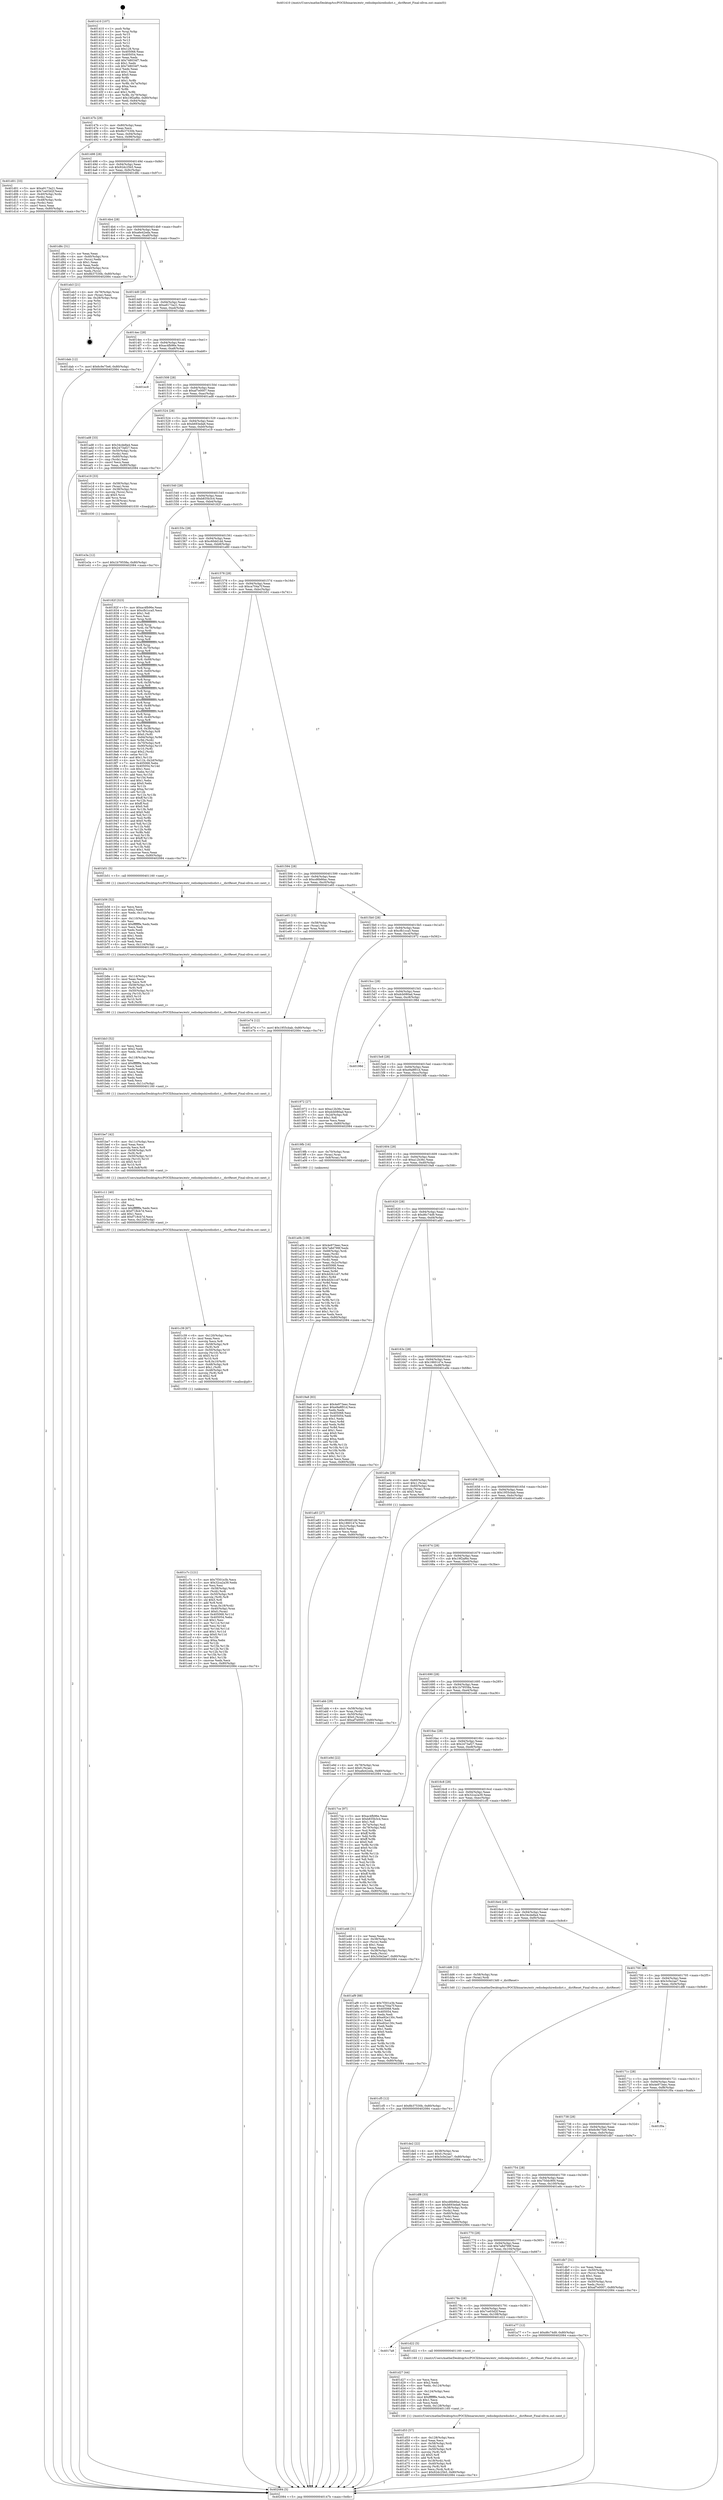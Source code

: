 digraph "0x401410" {
  label = "0x401410 (/mnt/c/Users/mathe/Desktop/tcc/POCII/binaries/extr_redisdepshiredisdict.c__dictReset_Final-ollvm.out::main(0))"
  labelloc = "t"
  node[shape=record]

  Entry [label="",width=0.3,height=0.3,shape=circle,fillcolor=black,style=filled]
  "0x40147b" [label="{
     0x40147b [29]\l
     | [instrs]\l
     &nbsp;&nbsp;0x40147b \<+3\>: mov -0x80(%rbp),%eax\l
     &nbsp;&nbsp;0x40147e \<+2\>: mov %eax,%ecx\l
     &nbsp;&nbsp;0x401480 \<+6\>: sub $0x8b37530b,%ecx\l
     &nbsp;&nbsp;0x401486 \<+6\>: mov %eax,-0x94(%rbp)\l
     &nbsp;&nbsp;0x40148c \<+6\>: mov %ecx,-0x98(%rbp)\l
     &nbsp;&nbsp;0x401492 \<+6\>: je 0000000000401d01 \<main+0x8f1\>\l
  }"]
  "0x401d01" [label="{
     0x401d01 [33]\l
     | [instrs]\l
     &nbsp;&nbsp;0x401d01 \<+5\>: mov $0xa9173a21,%eax\l
     &nbsp;&nbsp;0x401d06 \<+5\>: mov $0x7ce03d2f,%ecx\l
     &nbsp;&nbsp;0x401d0b \<+4\>: mov -0x40(%rbp),%rdx\l
     &nbsp;&nbsp;0x401d0f \<+2\>: mov (%rdx),%esi\l
     &nbsp;&nbsp;0x401d11 \<+4\>: mov -0x48(%rbp),%rdx\l
     &nbsp;&nbsp;0x401d15 \<+2\>: cmp (%rdx),%esi\l
     &nbsp;&nbsp;0x401d17 \<+3\>: cmovl %ecx,%eax\l
     &nbsp;&nbsp;0x401d1a \<+3\>: mov %eax,-0x80(%rbp)\l
     &nbsp;&nbsp;0x401d1d \<+5\>: jmp 0000000000402084 \<main+0xc74\>\l
  }"]
  "0x401498" [label="{
     0x401498 [28]\l
     | [instrs]\l
     &nbsp;&nbsp;0x401498 \<+5\>: jmp 000000000040149d \<main+0x8d\>\l
     &nbsp;&nbsp;0x40149d \<+6\>: mov -0x94(%rbp),%eax\l
     &nbsp;&nbsp;0x4014a3 \<+5\>: sub $0x92dc25b5,%eax\l
     &nbsp;&nbsp;0x4014a8 \<+6\>: mov %eax,-0x9c(%rbp)\l
     &nbsp;&nbsp;0x4014ae \<+6\>: je 0000000000401d8c \<main+0x97c\>\l
  }"]
  Exit [label="",width=0.3,height=0.3,shape=circle,fillcolor=black,style=filled,peripheries=2]
  "0x401d8c" [label="{
     0x401d8c [31]\l
     | [instrs]\l
     &nbsp;&nbsp;0x401d8c \<+2\>: xor %eax,%eax\l
     &nbsp;&nbsp;0x401d8e \<+4\>: mov -0x40(%rbp),%rcx\l
     &nbsp;&nbsp;0x401d92 \<+2\>: mov (%rcx),%edx\l
     &nbsp;&nbsp;0x401d94 \<+3\>: sub $0x1,%eax\l
     &nbsp;&nbsp;0x401d97 \<+2\>: sub %eax,%edx\l
     &nbsp;&nbsp;0x401d99 \<+4\>: mov -0x40(%rbp),%rcx\l
     &nbsp;&nbsp;0x401d9d \<+2\>: mov %edx,(%rcx)\l
     &nbsp;&nbsp;0x401d9f \<+7\>: movl $0x8b37530b,-0x80(%rbp)\l
     &nbsp;&nbsp;0x401da6 \<+5\>: jmp 0000000000402084 \<main+0xc74\>\l
  }"]
  "0x4014b4" [label="{
     0x4014b4 [28]\l
     | [instrs]\l
     &nbsp;&nbsp;0x4014b4 \<+5\>: jmp 00000000004014b9 \<main+0xa9\>\l
     &nbsp;&nbsp;0x4014b9 \<+6\>: mov -0x94(%rbp),%eax\l
     &nbsp;&nbsp;0x4014bf \<+5\>: sub $0xa6e42eda,%eax\l
     &nbsp;&nbsp;0x4014c4 \<+6\>: mov %eax,-0xa0(%rbp)\l
     &nbsp;&nbsp;0x4014ca \<+6\>: je 0000000000401eb3 \<main+0xaa3\>\l
  }"]
  "0x401e74" [label="{
     0x401e74 [12]\l
     | [instrs]\l
     &nbsp;&nbsp;0x401e74 \<+7\>: movl $0x1955cbab,-0x80(%rbp)\l
     &nbsp;&nbsp;0x401e7b \<+5\>: jmp 0000000000402084 \<main+0xc74\>\l
  }"]
  "0x401eb3" [label="{
     0x401eb3 [21]\l
     | [instrs]\l
     &nbsp;&nbsp;0x401eb3 \<+4\>: mov -0x78(%rbp),%rax\l
     &nbsp;&nbsp;0x401eb7 \<+2\>: mov (%rax),%eax\l
     &nbsp;&nbsp;0x401eb9 \<+4\>: lea -0x28(%rbp),%rsp\l
     &nbsp;&nbsp;0x401ebd \<+1\>: pop %rbx\l
     &nbsp;&nbsp;0x401ebe \<+2\>: pop %r12\l
     &nbsp;&nbsp;0x401ec0 \<+2\>: pop %r13\l
     &nbsp;&nbsp;0x401ec2 \<+2\>: pop %r14\l
     &nbsp;&nbsp;0x401ec4 \<+2\>: pop %r15\l
     &nbsp;&nbsp;0x401ec6 \<+1\>: pop %rbp\l
     &nbsp;&nbsp;0x401ec7 \<+1\>: ret\l
  }"]
  "0x4014d0" [label="{
     0x4014d0 [28]\l
     | [instrs]\l
     &nbsp;&nbsp;0x4014d0 \<+5\>: jmp 00000000004014d5 \<main+0xc5\>\l
     &nbsp;&nbsp;0x4014d5 \<+6\>: mov -0x94(%rbp),%eax\l
     &nbsp;&nbsp;0x4014db \<+5\>: sub $0xa9173a21,%eax\l
     &nbsp;&nbsp;0x4014e0 \<+6\>: mov %eax,-0xa4(%rbp)\l
     &nbsp;&nbsp;0x4014e6 \<+6\>: je 0000000000401dab \<main+0x99b\>\l
  }"]
  "0x401e3a" [label="{
     0x401e3a [12]\l
     | [instrs]\l
     &nbsp;&nbsp;0x401e3a \<+7\>: movl $0x1b79558a,-0x80(%rbp)\l
     &nbsp;&nbsp;0x401e41 \<+5\>: jmp 0000000000402084 \<main+0xc74\>\l
  }"]
  "0x401dab" [label="{
     0x401dab [12]\l
     | [instrs]\l
     &nbsp;&nbsp;0x401dab \<+7\>: movl $0x6c9e75e6,-0x80(%rbp)\l
     &nbsp;&nbsp;0x401db2 \<+5\>: jmp 0000000000402084 \<main+0xc74\>\l
  }"]
  "0x4014ec" [label="{
     0x4014ec [28]\l
     | [instrs]\l
     &nbsp;&nbsp;0x4014ec \<+5\>: jmp 00000000004014f1 \<main+0xe1\>\l
     &nbsp;&nbsp;0x4014f1 \<+6\>: mov -0x94(%rbp),%eax\l
     &nbsp;&nbsp;0x4014f7 \<+5\>: sub $0xac4fb96e,%eax\l
     &nbsp;&nbsp;0x4014fc \<+6\>: mov %eax,-0xa8(%rbp)\l
     &nbsp;&nbsp;0x401502 \<+6\>: je 0000000000401ec8 \<main+0xab8\>\l
  }"]
  "0x401de2" [label="{
     0x401de2 [22]\l
     | [instrs]\l
     &nbsp;&nbsp;0x401de2 \<+4\>: mov -0x38(%rbp),%rax\l
     &nbsp;&nbsp;0x401de6 \<+6\>: movl $0x0,(%rax)\l
     &nbsp;&nbsp;0x401dec \<+7\>: movl $0x3c0e2ae7,-0x80(%rbp)\l
     &nbsp;&nbsp;0x401df3 \<+5\>: jmp 0000000000402084 \<main+0xc74\>\l
  }"]
  "0x401ec8" [label="{
     0x401ec8\l
  }", style=dashed]
  "0x401508" [label="{
     0x401508 [28]\l
     | [instrs]\l
     &nbsp;&nbsp;0x401508 \<+5\>: jmp 000000000040150d \<main+0xfd\>\l
     &nbsp;&nbsp;0x40150d \<+6\>: mov -0x94(%rbp),%eax\l
     &nbsp;&nbsp;0x401513 \<+5\>: sub $0xaf7e0007,%eax\l
     &nbsp;&nbsp;0x401518 \<+6\>: mov %eax,-0xac(%rbp)\l
     &nbsp;&nbsp;0x40151e \<+6\>: je 0000000000401ad8 \<main+0x6c8\>\l
  }"]
  "0x401d53" [label="{
     0x401d53 [57]\l
     | [instrs]\l
     &nbsp;&nbsp;0x401d53 \<+6\>: mov -0x128(%rbp),%ecx\l
     &nbsp;&nbsp;0x401d59 \<+3\>: imul %eax,%ecx\l
     &nbsp;&nbsp;0x401d5c \<+4\>: mov -0x58(%rbp),%rdi\l
     &nbsp;&nbsp;0x401d60 \<+3\>: mov (%rdi),%rdi\l
     &nbsp;&nbsp;0x401d63 \<+4\>: mov -0x50(%rbp),%r8\l
     &nbsp;&nbsp;0x401d67 \<+3\>: movslq (%r8),%r8\l
     &nbsp;&nbsp;0x401d6a \<+4\>: shl $0x5,%r8\l
     &nbsp;&nbsp;0x401d6e \<+3\>: add %r8,%rdi\l
     &nbsp;&nbsp;0x401d71 \<+4\>: mov 0x18(%rdi),%rdi\l
     &nbsp;&nbsp;0x401d75 \<+4\>: mov -0x40(%rbp),%r8\l
     &nbsp;&nbsp;0x401d79 \<+3\>: movslq (%r8),%r8\l
     &nbsp;&nbsp;0x401d7c \<+4\>: mov %ecx,(%rdi,%r8,4)\l
     &nbsp;&nbsp;0x401d80 \<+7\>: movl $0x92dc25b5,-0x80(%rbp)\l
     &nbsp;&nbsp;0x401d87 \<+5\>: jmp 0000000000402084 \<main+0xc74\>\l
  }"]
  "0x401ad8" [label="{
     0x401ad8 [33]\l
     | [instrs]\l
     &nbsp;&nbsp;0x401ad8 \<+5\>: mov $0x34cde8a4,%eax\l
     &nbsp;&nbsp;0x401add \<+5\>: mov $0x2473af27,%ecx\l
     &nbsp;&nbsp;0x401ae2 \<+4\>: mov -0x50(%rbp),%rdx\l
     &nbsp;&nbsp;0x401ae6 \<+2\>: mov (%rdx),%esi\l
     &nbsp;&nbsp;0x401ae8 \<+4\>: mov -0x60(%rbp),%rdx\l
     &nbsp;&nbsp;0x401aec \<+2\>: cmp (%rdx),%esi\l
     &nbsp;&nbsp;0x401aee \<+3\>: cmovl %ecx,%eax\l
     &nbsp;&nbsp;0x401af1 \<+3\>: mov %eax,-0x80(%rbp)\l
     &nbsp;&nbsp;0x401af4 \<+5\>: jmp 0000000000402084 \<main+0xc74\>\l
  }"]
  "0x401524" [label="{
     0x401524 [28]\l
     | [instrs]\l
     &nbsp;&nbsp;0x401524 \<+5\>: jmp 0000000000401529 \<main+0x119\>\l
     &nbsp;&nbsp;0x401529 \<+6\>: mov -0x94(%rbp),%eax\l
     &nbsp;&nbsp;0x40152f \<+5\>: sub $0xb693eda6,%eax\l
     &nbsp;&nbsp;0x401534 \<+6\>: mov %eax,-0xb0(%rbp)\l
     &nbsp;&nbsp;0x40153a \<+6\>: je 0000000000401e19 \<main+0xa09\>\l
  }"]
  "0x401d27" [label="{
     0x401d27 [44]\l
     | [instrs]\l
     &nbsp;&nbsp;0x401d27 \<+2\>: xor %ecx,%ecx\l
     &nbsp;&nbsp;0x401d29 \<+5\>: mov $0x2,%edx\l
     &nbsp;&nbsp;0x401d2e \<+6\>: mov %edx,-0x124(%rbp)\l
     &nbsp;&nbsp;0x401d34 \<+1\>: cltd\l
     &nbsp;&nbsp;0x401d35 \<+6\>: mov -0x124(%rbp),%esi\l
     &nbsp;&nbsp;0x401d3b \<+2\>: idiv %esi\l
     &nbsp;&nbsp;0x401d3d \<+6\>: imul $0xfffffffe,%edx,%edx\l
     &nbsp;&nbsp;0x401d43 \<+3\>: sub $0x1,%ecx\l
     &nbsp;&nbsp;0x401d46 \<+2\>: sub %ecx,%edx\l
     &nbsp;&nbsp;0x401d48 \<+6\>: mov %edx,-0x128(%rbp)\l
     &nbsp;&nbsp;0x401d4e \<+5\>: call 0000000000401160 \<next_i\>\l
     | [calls]\l
     &nbsp;&nbsp;0x401160 \{1\} (/mnt/c/Users/mathe/Desktop/tcc/POCII/binaries/extr_redisdepshiredisdict.c__dictReset_Final-ollvm.out::next_i)\l
  }"]
  "0x401e19" [label="{
     0x401e19 [33]\l
     | [instrs]\l
     &nbsp;&nbsp;0x401e19 \<+4\>: mov -0x58(%rbp),%rax\l
     &nbsp;&nbsp;0x401e1d \<+3\>: mov (%rax),%rax\l
     &nbsp;&nbsp;0x401e20 \<+4\>: mov -0x38(%rbp),%rcx\l
     &nbsp;&nbsp;0x401e24 \<+3\>: movslq (%rcx),%rcx\l
     &nbsp;&nbsp;0x401e27 \<+4\>: shl $0x5,%rcx\l
     &nbsp;&nbsp;0x401e2b \<+3\>: add %rcx,%rax\l
     &nbsp;&nbsp;0x401e2e \<+4\>: mov 0x18(%rax),%rax\l
     &nbsp;&nbsp;0x401e32 \<+3\>: mov %rax,%rdi\l
     &nbsp;&nbsp;0x401e35 \<+5\>: call 0000000000401030 \<free@plt\>\l
     | [calls]\l
     &nbsp;&nbsp;0x401030 \{1\} (unknown)\l
  }"]
  "0x401540" [label="{
     0x401540 [28]\l
     | [instrs]\l
     &nbsp;&nbsp;0x401540 \<+5\>: jmp 0000000000401545 \<main+0x135\>\l
     &nbsp;&nbsp;0x401545 \<+6\>: mov -0x94(%rbp),%eax\l
     &nbsp;&nbsp;0x40154b \<+5\>: sub $0xb835b3c4,%eax\l
     &nbsp;&nbsp;0x401550 \<+6\>: mov %eax,-0xb4(%rbp)\l
     &nbsp;&nbsp;0x401556 \<+6\>: je 000000000040182f \<main+0x41f\>\l
  }"]
  "0x4017a8" [label="{
     0x4017a8\l
  }", style=dashed]
  "0x40182f" [label="{
     0x40182f [323]\l
     | [instrs]\l
     &nbsp;&nbsp;0x40182f \<+5\>: mov $0xac4fb96e,%eax\l
     &nbsp;&nbsp;0x401834 \<+5\>: mov $0xcfb1cca5,%ecx\l
     &nbsp;&nbsp;0x401839 \<+2\>: mov $0x1,%dl\l
     &nbsp;&nbsp;0x40183b \<+2\>: xor %esi,%esi\l
     &nbsp;&nbsp;0x40183d \<+3\>: mov %rsp,%rdi\l
     &nbsp;&nbsp;0x401840 \<+4\>: add $0xfffffffffffffff0,%rdi\l
     &nbsp;&nbsp;0x401844 \<+3\>: mov %rdi,%rsp\l
     &nbsp;&nbsp;0x401847 \<+4\>: mov %rdi,-0x78(%rbp)\l
     &nbsp;&nbsp;0x40184b \<+3\>: mov %rsp,%rdi\l
     &nbsp;&nbsp;0x40184e \<+4\>: add $0xfffffffffffffff0,%rdi\l
     &nbsp;&nbsp;0x401852 \<+3\>: mov %rdi,%rsp\l
     &nbsp;&nbsp;0x401855 \<+3\>: mov %rsp,%r8\l
     &nbsp;&nbsp;0x401858 \<+4\>: add $0xfffffffffffffff0,%r8\l
     &nbsp;&nbsp;0x40185c \<+3\>: mov %r8,%rsp\l
     &nbsp;&nbsp;0x40185f \<+4\>: mov %r8,-0x70(%rbp)\l
     &nbsp;&nbsp;0x401863 \<+3\>: mov %rsp,%r8\l
     &nbsp;&nbsp;0x401866 \<+4\>: add $0xfffffffffffffff0,%r8\l
     &nbsp;&nbsp;0x40186a \<+3\>: mov %r8,%rsp\l
     &nbsp;&nbsp;0x40186d \<+4\>: mov %r8,-0x68(%rbp)\l
     &nbsp;&nbsp;0x401871 \<+3\>: mov %rsp,%r8\l
     &nbsp;&nbsp;0x401874 \<+4\>: add $0xfffffffffffffff0,%r8\l
     &nbsp;&nbsp;0x401878 \<+3\>: mov %r8,%rsp\l
     &nbsp;&nbsp;0x40187b \<+4\>: mov %r8,-0x60(%rbp)\l
     &nbsp;&nbsp;0x40187f \<+3\>: mov %rsp,%r8\l
     &nbsp;&nbsp;0x401882 \<+4\>: add $0xfffffffffffffff0,%r8\l
     &nbsp;&nbsp;0x401886 \<+3\>: mov %r8,%rsp\l
     &nbsp;&nbsp;0x401889 \<+4\>: mov %r8,-0x58(%rbp)\l
     &nbsp;&nbsp;0x40188d \<+3\>: mov %rsp,%r8\l
     &nbsp;&nbsp;0x401890 \<+4\>: add $0xfffffffffffffff0,%r8\l
     &nbsp;&nbsp;0x401894 \<+3\>: mov %r8,%rsp\l
     &nbsp;&nbsp;0x401897 \<+4\>: mov %r8,-0x50(%rbp)\l
     &nbsp;&nbsp;0x40189b \<+3\>: mov %rsp,%r8\l
     &nbsp;&nbsp;0x40189e \<+4\>: add $0xfffffffffffffff0,%r8\l
     &nbsp;&nbsp;0x4018a2 \<+3\>: mov %r8,%rsp\l
     &nbsp;&nbsp;0x4018a5 \<+4\>: mov %r8,-0x48(%rbp)\l
     &nbsp;&nbsp;0x4018a9 \<+3\>: mov %rsp,%r8\l
     &nbsp;&nbsp;0x4018ac \<+4\>: add $0xfffffffffffffff0,%r8\l
     &nbsp;&nbsp;0x4018b0 \<+3\>: mov %r8,%rsp\l
     &nbsp;&nbsp;0x4018b3 \<+4\>: mov %r8,-0x40(%rbp)\l
     &nbsp;&nbsp;0x4018b7 \<+3\>: mov %rsp,%r8\l
     &nbsp;&nbsp;0x4018ba \<+4\>: add $0xfffffffffffffff0,%r8\l
     &nbsp;&nbsp;0x4018be \<+3\>: mov %r8,%rsp\l
     &nbsp;&nbsp;0x4018c1 \<+4\>: mov %r8,-0x38(%rbp)\l
     &nbsp;&nbsp;0x4018c5 \<+4\>: mov -0x78(%rbp),%r8\l
     &nbsp;&nbsp;0x4018c9 \<+7\>: movl $0x0,(%r8)\l
     &nbsp;&nbsp;0x4018d0 \<+7\>: mov -0x84(%rbp),%r9d\l
     &nbsp;&nbsp;0x4018d7 \<+3\>: mov %r9d,(%rdi)\l
     &nbsp;&nbsp;0x4018da \<+4\>: mov -0x70(%rbp),%r8\l
     &nbsp;&nbsp;0x4018de \<+7\>: mov -0x90(%rbp),%r10\l
     &nbsp;&nbsp;0x4018e5 \<+3\>: mov %r10,(%r8)\l
     &nbsp;&nbsp;0x4018e8 \<+3\>: cmpl $0x2,(%rdi)\l
     &nbsp;&nbsp;0x4018eb \<+4\>: setne %r11b\l
     &nbsp;&nbsp;0x4018ef \<+4\>: and $0x1,%r11b\l
     &nbsp;&nbsp;0x4018f3 \<+4\>: mov %r11b,-0x2d(%rbp)\l
     &nbsp;&nbsp;0x4018f7 \<+7\>: mov 0x405068,%ebx\l
     &nbsp;&nbsp;0x4018fe \<+8\>: mov 0x405054,%r14d\l
     &nbsp;&nbsp;0x401906 \<+3\>: sub $0x1,%esi\l
     &nbsp;&nbsp;0x401909 \<+3\>: mov %ebx,%r15d\l
     &nbsp;&nbsp;0x40190c \<+3\>: add %esi,%r15d\l
     &nbsp;&nbsp;0x40190f \<+4\>: imul %r15d,%ebx\l
     &nbsp;&nbsp;0x401913 \<+3\>: and $0x1,%ebx\l
     &nbsp;&nbsp;0x401916 \<+3\>: cmp $0x0,%ebx\l
     &nbsp;&nbsp;0x401919 \<+4\>: sete %r11b\l
     &nbsp;&nbsp;0x40191d \<+4\>: cmp $0xa,%r14d\l
     &nbsp;&nbsp;0x401921 \<+4\>: setl %r12b\l
     &nbsp;&nbsp;0x401925 \<+3\>: mov %r11b,%r13b\l
     &nbsp;&nbsp;0x401928 \<+4\>: xor $0xff,%r13b\l
     &nbsp;&nbsp;0x40192c \<+3\>: mov %r12b,%sil\l
     &nbsp;&nbsp;0x40192f \<+4\>: xor $0xff,%sil\l
     &nbsp;&nbsp;0x401933 \<+3\>: xor $0x0,%dl\l
     &nbsp;&nbsp;0x401936 \<+3\>: mov %r13b,%dil\l
     &nbsp;&nbsp;0x401939 \<+4\>: and $0x0,%dil\l
     &nbsp;&nbsp;0x40193d \<+3\>: and %dl,%r11b\l
     &nbsp;&nbsp;0x401940 \<+3\>: mov %sil,%r8b\l
     &nbsp;&nbsp;0x401943 \<+4\>: and $0x0,%r8b\l
     &nbsp;&nbsp;0x401947 \<+3\>: and %dl,%r12b\l
     &nbsp;&nbsp;0x40194a \<+3\>: or %r11b,%dil\l
     &nbsp;&nbsp;0x40194d \<+3\>: or %r12b,%r8b\l
     &nbsp;&nbsp;0x401950 \<+3\>: xor %r8b,%dil\l
     &nbsp;&nbsp;0x401953 \<+3\>: or %sil,%r13b\l
     &nbsp;&nbsp;0x401956 \<+4\>: xor $0xff,%r13b\l
     &nbsp;&nbsp;0x40195a \<+3\>: or $0x0,%dl\l
     &nbsp;&nbsp;0x40195d \<+3\>: and %dl,%r13b\l
     &nbsp;&nbsp;0x401960 \<+3\>: or %r13b,%dil\l
     &nbsp;&nbsp;0x401963 \<+4\>: test $0x1,%dil\l
     &nbsp;&nbsp;0x401967 \<+3\>: cmovne %ecx,%eax\l
     &nbsp;&nbsp;0x40196a \<+3\>: mov %eax,-0x80(%rbp)\l
     &nbsp;&nbsp;0x40196d \<+5\>: jmp 0000000000402084 \<main+0xc74\>\l
  }"]
  "0x40155c" [label="{
     0x40155c [28]\l
     | [instrs]\l
     &nbsp;&nbsp;0x40155c \<+5\>: jmp 0000000000401561 \<main+0x151\>\l
     &nbsp;&nbsp;0x401561 \<+6\>: mov -0x94(%rbp),%eax\l
     &nbsp;&nbsp;0x401567 \<+5\>: sub $0xc60dd1dd,%eax\l
     &nbsp;&nbsp;0x40156c \<+6\>: mov %eax,-0xb8(%rbp)\l
     &nbsp;&nbsp;0x401572 \<+6\>: je 0000000000401e80 \<main+0xa70\>\l
  }"]
  "0x401d22" [label="{
     0x401d22 [5]\l
     | [instrs]\l
     &nbsp;&nbsp;0x401d22 \<+5\>: call 0000000000401160 \<next_i\>\l
     | [calls]\l
     &nbsp;&nbsp;0x401160 \{1\} (/mnt/c/Users/mathe/Desktop/tcc/POCII/binaries/extr_redisdepshiredisdict.c__dictReset_Final-ollvm.out::next_i)\l
  }"]
  "0x401e80" [label="{
     0x401e80\l
  }", style=dashed]
  "0x401578" [label="{
     0x401578 [28]\l
     | [instrs]\l
     &nbsp;&nbsp;0x401578 \<+5\>: jmp 000000000040157d \<main+0x16d\>\l
     &nbsp;&nbsp;0x40157d \<+6\>: mov -0x94(%rbp),%eax\l
     &nbsp;&nbsp;0x401583 \<+5\>: sub $0xca704a7f,%eax\l
     &nbsp;&nbsp;0x401588 \<+6\>: mov %eax,-0xbc(%rbp)\l
     &nbsp;&nbsp;0x40158e \<+6\>: je 0000000000401b51 \<main+0x741\>\l
  }"]
  "0x401c7c" [label="{
     0x401c7c [121]\l
     | [instrs]\l
     &nbsp;&nbsp;0x401c7c \<+5\>: mov $0x7f301e3b,%ecx\l
     &nbsp;&nbsp;0x401c81 \<+5\>: mov $0x32ca2a39,%edx\l
     &nbsp;&nbsp;0x401c86 \<+2\>: xor %esi,%esi\l
     &nbsp;&nbsp;0x401c88 \<+4\>: mov -0x58(%rbp),%rdi\l
     &nbsp;&nbsp;0x401c8c \<+3\>: mov (%rdi),%rdi\l
     &nbsp;&nbsp;0x401c8f \<+4\>: mov -0x50(%rbp),%r8\l
     &nbsp;&nbsp;0x401c93 \<+3\>: movslq (%r8),%r8\l
     &nbsp;&nbsp;0x401c96 \<+4\>: shl $0x5,%r8\l
     &nbsp;&nbsp;0x401c9a \<+3\>: add %r8,%rdi\l
     &nbsp;&nbsp;0x401c9d \<+4\>: mov %rax,0x18(%rdi)\l
     &nbsp;&nbsp;0x401ca1 \<+4\>: mov -0x40(%rbp),%rax\l
     &nbsp;&nbsp;0x401ca5 \<+6\>: movl $0x0,(%rax)\l
     &nbsp;&nbsp;0x401cab \<+8\>: mov 0x405068,%r11d\l
     &nbsp;&nbsp;0x401cb3 \<+7\>: mov 0x405054,%ebx\l
     &nbsp;&nbsp;0x401cba \<+3\>: sub $0x1,%esi\l
     &nbsp;&nbsp;0x401cbd \<+3\>: mov %r11d,%r14d\l
     &nbsp;&nbsp;0x401cc0 \<+3\>: add %esi,%r14d\l
     &nbsp;&nbsp;0x401cc3 \<+4\>: imul %r14d,%r11d\l
     &nbsp;&nbsp;0x401cc7 \<+4\>: and $0x1,%r11d\l
     &nbsp;&nbsp;0x401ccb \<+4\>: cmp $0x0,%r11d\l
     &nbsp;&nbsp;0x401ccf \<+4\>: sete %r15b\l
     &nbsp;&nbsp;0x401cd3 \<+3\>: cmp $0xa,%ebx\l
     &nbsp;&nbsp;0x401cd6 \<+4\>: setl %r12b\l
     &nbsp;&nbsp;0x401cda \<+3\>: mov %r15b,%r13b\l
     &nbsp;&nbsp;0x401cdd \<+3\>: and %r12b,%r13b\l
     &nbsp;&nbsp;0x401ce0 \<+3\>: xor %r12b,%r15b\l
     &nbsp;&nbsp;0x401ce3 \<+3\>: or %r15b,%r13b\l
     &nbsp;&nbsp;0x401ce6 \<+4\>: test $0x1,%r13b\l
     &nbsp;&nbsp;0x401cea \<+3\>: cmovne %edx,%ecx\l
     &nbsp;&nbsp;0x401ced \<+3\>: mov %ecx,-0x80(%rbp)\l
     &nbsp;&nbsp;0x401cf0 \<+5\>: jmp 0000000000402084 \<main+0xc74\>\l
  }"]
  "0x401b51" [label="{
     0x401b51 [5]\l
     | [instrs]\l
     &nbsp;&nbsp;0x401b51 \<+5\>: call 0000000000401160 \<next_i\>\l
     | [calls]\l
     &nbsp;&nbsp;0x401160 \{1\} (/mnt/c/Users/mathe/Desktop/tcc/POCII/binaries/extr_redisdepshiredisdict.c__dictReset_Final-ollvm.out::next_i)\l
  }"]
  "0x401594" [label="{
     0x401594 [28]\l
     | [instrs]\l
     &nbsp;&nbsp;0x401594 \<+5\>: jmp 0000000000401599 \<main+0x189\>\l
     &nbsp;&nbsp;0x401599 \<+6\>: mov -0x94(%rbp),%eax\l
     &nbsp;&nbsp;0x40159f \<+5\>: sub $0xcd6b66ac,%eax\l
     &nbsp;&nbsp;0x4015a4 \<+6\>: mov %eax,-0xc0(%rbp)\l
     &nbsp;&nbsp;0x4015aa \<+6\>: je 0000000000401e65 \<main+0xa55\>\l
  }"]
  "0x401c39" [label="{
     0x401c39 [67]\l
     | [instrs]\l
     &nbsp;&nbsp;0x401c39 \<+6\>: mov -0x120(%rbp),%ecx\l
     &nbsp;&nbsp;0x401c3f \<+3\>: imul %eax,%ecx\l
     &nbsp;&nbsp;0x401c42 \<+3\>: movslq %ecx,%r8\l
     &nbsp;&nbsp;0x401c45 \<+4\>: mov -0x58(%rbp),%r9\l
     &nbsp;&nbsp;0x401c49 \<+3\>: mov (%r9),%r9\l
     &nbsp;&nbsp;0x401c4c \<+4\>: mov -0x50(%rbp),%r10\l
     &nbsp;&nbsp;0x401c50 \<+3\>: movslq (%r10),%r10\l
     &nbsp;&nbsp;0x401c53 \<+4\>: shl $0x5,%r10\l
     &nbsp;&nbsp;0x401c57 \<+3\>: add %r10,%r9\l
     &nbsp;&nbsp;0x401c5a \<+4\>: mov %r8,0x10(%r9)\l
     &nbsp;&nbsp;0x401c5e \<+4\>: mov -0x48(%rbp),%r8\l
     &nbsp;&nbsp;0x401c62 \<+7\>: movl $0x1,(%r8)\l
     &nbsp;&nbsp;0x401c69 \<+4\>: mov -0x48(%rbp),%r8\l
     &nbsp;&nbsp;0x401c6d \<+3\>: movslq (%r8),%r8\l
     &nbsp;&nbsp;0x401c70 \<+4\>: shl $0x2,%r8\l
     &nbsp;&nbsp;0x401c74 \<+3\>: mov %r8,%rdi\l
     &nbsp;&nbsp;0x401c77 \<+5\>: call 0000000000401050 \<malloc@plt\>\l
     | [calls]\l
     &nbsp;&nbsp;0x401050 \{1\} (unknown)\l
  }"]
  "0x401e65" [label="{
     0x401e65 [15]\l
     | [instrs]\l
     &nbsp;&nbsp;0x401e65 \<+4\>: mov -0x58(%rbp),%rax\l
     &nbsp;&nbsp;0x401e69 \<+3\>: mov (%rax),%rax\l
     &nbsp;&nbsp;0x401e6c \<+3\>: mov %rax,%rdi\l
     &nbsp;&nbsp;0x401e6f \<+5\>: call 0000000000401030 \<free@plt\>\l
     | [calls]\l
     &nbsp;&nbsp;0x401030 \{1\} (unknown)\l
  }"]
  "0x4015b0" [label="{
     0x4015b0 [28]\l
     | [instrs]\l
     &nbsp;&nbsp;0x4015b0 \<+5\>: jmp 00000000004015b5 \<main+0x1a5\>\l
     &nbsp;&nbsp;0x4015b5 \<+6\>: mov -0x94(%rbp),%eax\l
     &nbsp;&nbsp;0x4015bb \<+5\>: sub $0xcfb1cca5,%eax\l
     &nbsp;&nbsp;0x4015c0 \<+6\>: mov %eax,-0xc4(%rbp)\l
     &nbsp;&nbsp;0x4015c6 \<+6\>: je 0000000000401972 \<main+0x562\>\l
  }"]
  "0x401c11" [label="{
     0x401c11 [40]\l
     | [instrs]\l
     &nbsp;&nbsp;0x401c11 \<+5\>: mov $0x2,%ecx\l
     &nbsp;&nbsp;0x401c16 \<+1\>: cltd\l
     &nbsp;&nbsp;0x401c17 \<+2\>: idiv %ecx\l
     &nbsp;&nbsp;0x401c19 \<+6\>: imul $0xfffffffe,%edx,%ecx\l
     &nbsp;&nbsp;0x401c1f \<+6\>: sub $0xf718cb7d,%ecx\l
     &nbsp;&nbsp;0x401c25 \<+3\>: add $0x1,%ecx\l
     &nbsp;&nbsp;0x401c28 \<+6\>: add $0xf718cb7d,%ecx\l
     &nbsp;&nbsp;0x401c2e \<+6\>: mov %ecx,-0x120(%rbp)\l
     &nbsp;&nbsp;0x401c34 \<+5\>: call 0000000000401160 \<next_i\>\l
     | [calls]\l
     &nbsp;&nbsp;0x401160 \{1\} (/mnt/c/Users/mathe/Desktop/tcc/POCII/binaries/extr_redisdepshiredisdict.c__dictReset_Final-ollvm.out::next_i)\l
  }"]
  "0x401972" [label="{
     0x401972 [27]\l
     | [instrs]\l
     &nbsp;&nbsp;0x401972 \<+5\>: mov $0xa12b36c,%eax\l
     &nbsp;&nbsp;0x401977 \<+5\>: mov $0xdcb080ad,%ecx\l
     &nbsp;&nbsp;0x40197c \<+3\>: mov -0x2d(%rbp),%dl\l
     &nbsp;&nbsp;0x40197f \<+3\>: test $0x1,%dl\l
     &nbsp;&nbsp;0x401982 \<+3\>: cmovne %ecx,%eax\l
     &nbsp;&nbsp;0x401985 \<+3\>: mov %eax,-0x80(%rbp)\l
     &nbsp;&nbsp;0x401988 \<+5\>: jmp 0000000000402084 \<main+0xc74\>\l
  }"]
  "0x4015cc" [label="{
     0x4015cc [28]\l
     | [instrs]\l
     &nbsp;&nbsp;0x4015cc \<+5\>: jmp 00000000004015d1 \<main+0x1c1\>\l
     &nbsp;&nbsp;0x4015d1 \<+6\>: mov -0x94(%rbp),%eax\l
     &nbsp;&nbsp;0x4015d7 \<+5\>: sub $0xdcb080ad,%eax\l
     &nbsp;&nbsp;0x4015dc \<+6\>: mov %eax,-0xc8(%rbp)\l
     &nbsp;&nbsp;0x4015e2 \<+6\>: je 000000000040198d \<main+0x57d\>\l
  }"]
  "0x401be7" [label="{
     0x401be7 [42]\l
     | [instrs]\l
     &nbsp;&nbsp;0x401be7 \<+6\>: mov -0x11c(%rbp),%ecx\l
     &nbsp;&nbsp;0x401bed \<+3\>: imul %eax,%ecx\l
     &nbsp;&nbsp;0x401bf0 \<+3\>: movslq %ecx,%r8\l
     &nbsp;&nbsp;0x401bf3 \<+4\>: mov -0x58(%rbp),%r9\l
     &nbsp;&nbsp;0x401bf7 \<+3\>: mov (%r9),%r9\l
     &nbsp;&nbsp;0x401bfa \<+4\>: mov -0x50(%rbp),%r10\l
     &nbsp;&nbsp;0x401bfe \<+3\>: movslq (%r10),%r10\l
     &nbsp;&nbsp;0x401c01 \<+4\>: shl $0x5,%r10\l
     &nbsp;&nbsp;0x401c05 \<+3\>: add %r10,%r9\l
     &nbsp;&nbsp;0x401c08 \<+4\>: mov %r8,0x8(%r9)\l
     &nbsp;&nbsp;0x401c0c \<+5\>: call 0000000000401160 \<next_i\>\l
     | [calls]\l
     &nbsp;&nbsp;0x401160 \{1\} (/mnt/c/Users/mathe/Desktop/tcc/POCII/binaries/extr_redisdepshiredisdict.c__dictReset_Final-ollvm.out::next_i)\l
  }"]
  "0x40198d" [label="{
     0x40198d\l
  }", style=dashed]
  "0x4015e8" [label="{
     0x4015e8 [28]\l
     | [instrs]\l
     &nbsp;&nbsp;0x4015e8 \<+5\>: jmp 00000000004015ed \<main+0x1dd\>\l
     &nbsp;&nbsp;0x4015ed \<+6\>: mov -0x94(%rbp),%eax\l
     &nbsp;&nbsp;0x4015f3 \<+5\>: sub $0xe9a8f01d,%eax\l
     &nbsp;&nbsp;0x4015f8 \<+6\>: mov %eax,-0xcc(%rbp)\l
     &nbsp;&nbsp;0x4015fe \<+6\>: je 00000000004019fb \<main+0x5eb\>\l
  }"]
  "0x401bb3" [label="{
     0x401bb3 [52]\l
     | [instrs]\l
     &nbsp;&nbsp;0x401bb3 \<+2\>: xor %ecx,%ecx\l
     &nbsp;&nbsp;0x401bb5 \<+5\>: mov $0x2,%edx\l
     &nbsp;&nbsp;0x401bba \<+6\>: mov %edx,-0x118(%rbp)\l
     &nbsp;&nbsp;0x401bc0 \<+1\>: cltd\l
     &nbsp;&nbsp;0x401bc1 \<+6\>: mov -0x118(%rbp),%esi\l
     &nbsp;&nbsp;0x401bc7 \<+2\>: idiv %esi\l
     &nbsp;&nbsp;0x401bc9 \<+6\>: imul $0xfffffffe,%edx,%edx\l
     &nbsp;&nbsp;0x401bcf \<+2\>: mov %ecx,%edi\l
     &nbsp;&nbsp;0x401bd1 \<+2\>: sub %edx,%edi\l
     &nbsp;&nbsp;0x401bd3 \<+2\>: mov %ecx,%edx\l
     &nbsp;&nbsp;0x401bd5 \<+3\>: sub $0x1,%edx\l
     &nbsp;&nbsp;0x401bd8 \<+2\>: add %edx,%edi\l
     &nbsp;&nbsp;0x401bda \<+2\>: sub %edi,%ecx\l
     &nbsp;&nbsp;0x401bdc \<+6\>: mov %ecx,-0x11c(%rbp)\l
     &nbsp;&nbsp;0x401be2 \<+5\>: call 0000000000401160 \<next_i\>\l
     | [calls]\l
     &nbsp;&nbsp;0x401160 \{1\} (/mnt/c/Users/mathe/Desktop/tcc/POCII/binaries/extr_redisdepshiredisdict.c__dictReset_Final-ollvm.out::next_i)\l
  }"]
  "0x4019fb" [label="{
     0x4019fb [16]\l
     | [instrs]\l
     &nbsp;&nbsp;0x4019fb \<+4\>: mov -0x70(%rbp),%rax\l
     &nbsp;&nbsp;0x4019ff \<+3\>: mov (%rax),%rax\l
     &nbsp;&nbsp;0x401a02 \<+4\>: mov 0x8(%rax),%rdi\l
     &nbsp;&nbsp;0x401a06 \<+5\>: call 0000000000401060 \<atoi@plt\>\l
     | [calls]\l
     &nbsp;&nbsp;0x401060 \{1\} (unknown)\l
  }"]
  "0x401604" [label="{
     0x401604 [28]\l
     | [instrs]\l
     &nbsp;&nbsp;0x401604 \<+5\>: jmp 0000000000401609 \<main+0x1f9\>\l
     &nbsp;&nbsp;0x401609 \<+6\>: mov -0x94(%rbp),%eax\l
     &nbsp;&nbsp;0x40160f \<+5\>: sub $0xa12b36c,%eax\l
     &nbsp;&nbsp;0x401614 \<+6\>: mov %eax,-0xd0(%rbp)\l
     &nbsp;&nbsp;0x40161a \<+6\>: je 00000000004019a8 \<main+0x598\>\l
  }"]
  "0x401b8a" [label="{
     0x401b8a [41]\l
     | [instrs]\l
     &nbsp;&nbsp;0x401b8a \<+6\>: mov -0x114(%rbp),%ecx\l
     &nbsp;&nbsp;0x401b90 \<+3\>: imul %eax,%ecx\l
     &nbsp;&nbsp;0x401b93 \<+3\>: movslq %ecx,%r8\l
     &nbsp;&nbsp;0x401b96 \<+4\>: mov -0x58(%rbp),%r9\l
     &nbsp;&nbsp;0x401b9a \<+3\>: mov (%r9),%r9\l
     &nbsp;&nbsp;0x401b9d \<+4\>: mov -0x50(%rbp),%r10\l
     &nbsp;&nbsp;0x401ba1 \<+3\>: movslq (%r10),%r10\l
     &nbsp;&nbsp;0x401ba4 \<+4\>: shl $0x5,%r10\l
     &nbsp;&nbsp;0x401ba8 \<+3\>: add %r10,%r9\l
     &nbsp;&nbsp;0x401bab \<+3\>: mov %r8,(%r9)\l
     &nbsp;&nbsp;0x401bae \<+5\>: call 0000000000401160 \<next_i\>\l
     | [calls]\l
     &nbsp;&nbsp;0x401160 \{1\} (/mnt/c/Users/mathe/Desktop/tcc/POCII/binaries/extr_redisdepshiredisdict.c__dictReset_Final-ollvm.out::next_i)\l
  }"]
  "0x4019a8" [label="{
     0x4019a8 [83]\l
     | [instrs]\l
     &nbsp;&nbsp;0x4019a8 \<+5\>: mov $0x4e973eec,%eax\l
     &nbsp;&nbsp;0x4019ad \<+5\>: mov $0xe9a8f01d,%ecx\l
     &nbsp;&nbsp;0x4019b2 \<+2\>: xor %edx,%edx\l
     &nbsp;&nbsp;0x4019b4 \<+7\>: mov 0x405068,%esi\l
     &nbsp;&nbsp;0x4019bb \<+7\>: mov 0x405054,%edi\l
     &nbsp;&nbsp;0x4019c2 \<+3\>: sub $0x1,%edx\l
     &nbsp;&nbsp;0x4019c5 \<+3\>: mov %esi,%r8d\l
     &nbsp;&nbsp;0x4019c8 \<+3\>: add %edx,%r8d\l
     &nbsp;&nbsp;0x4019cb \<+4\>: imul %r8d,%esi\l
     &nbsp;&nbsp;0x4019cf \<+3\>: and $0x1,%esi\l
     &nbsp;&nbsp;0x4019d2 \<+3\>: cmp $0x0,%esi\l
     &nbsp;&nbsp;0x4019d5 \<+4\>: sete %r9b\l
     &nbsp;&nbsp;0x4019d9 \<+3\>: cmp $0xa,%edi\l
     &nbsp;&nbsp;0x4019dc \<+4\>: setl %r10b\l
     &nbsp;&nbsp;0x4019e0 \<+3\>: mov %r9b,%r11b\l
     &nbsp;&nbsp;0x4019e3 \<+3\>: and %r10b,%r11b\l
     &nbsp;&nbsp;0x4019e6 \<+3\>: xor %r10b,%r9b\l
     &nbsp;&nbsp;0x4019e9 \<+3\>: or %r9b,%r11b\l
     &nbsp;&nbsp;0x4019ec \<+4\>: test $0x1,%r11b\l
     &nbsp;&nbsp;0x4019f0 \<+3\>: cmovne %ecx,%eax\l
     &nbsp;&nbsp;0x4019f3 \<+3\>: mov %eax,-0x80(%rbp)\l
     &nbsp;&nbsp;0x4019f6 \<+5\>: jmp 0000000000402084 \<main+0xc74\>\l
  }"]
  "0x401620" [label="{
     0x401620 [28]\l
     | [instrs]\l
     &nbsp;&nbsp;0x401620 \<+5\>: jmp 0000000000401625 \<main+0x215\>\l
     &nbsp;&nbsp;0x401625 \<+6\>: mov -0x94(%rbp),%eax\l
     &nbsp;&nbsp;0x40162b \<+5\>: sub $0xd6c74d9,%eax\l
     &nbsp;&nbsp;0x401630 \<+6\>: mov %eax,-0xd4(%rbp)\l
     &nbsp;&nbsp;0x401636 \<+6\>: je 0000000000401a83 \<main+0x673\>\l
  }"]
  "0x401b56" [label="{
     0x401b56 [52]\l
     | [instrs]\l
     &nbsp;&nbsp;0x401b56 \<+2\>: xor %ecx,%ecx\l
     &nbsp;&nbsp;0x401b58 \<+5\>: mov $0x2,%edx\l
     &nbsp;&nbsp;0x401b5d \<+6\>: mov %edx,-0x110(%rbp)\l
     &nbsp;&nbsp;0x401b63 \<+1\>: cltd\l
     &nbsp;&nbsp;0x401b64 \<+6\>: mov -0x110(%rbp),%esi\l
     &nbsp;&nbsp;0x401b6a \<+2\>: idiv %esi\l
     &nbsp;&nbsp;0x401b6c \<+6\>: imul $0xfffffffe,%edx,%edx\l
     &nbsp;&nbsp;0x401b72 \<+2\>: mov %ecx,%edi\l
     &nbsp;&nbsp;0x401b74 \<+2\>: sub %edx,%edi\l
     &nbsp;&nbsp;0x401b76 \<+2\>: mov %ecx,%edx\l
     &nbsp;&nbsp;0x401b78 \<+3\>: sub $0x1,%edx\l
     &nbsp;&nbsp;0x401b7b \<+2\>: add %edx,%edi\l
     &nbsp;&nbsp;0x401b7d \<+2\>: sub %edi,%ecx\l
     &nbsp;&nbsp;0x401b7f \<+6\>: mov %ecx,-0x114(%rbp)\l
     &nbsp;&nbsp;0x401b85 \<+5\>: call 0000000000401160 \<next_i\>\l
     | [calls]\l
     &nbsp;&nbsp;0x401160 \{1\} (/mnt/c/Users/mathe/Desktop/tcc/POCII/binaries/extr_redisdepshiredisdict.c__dictReset_Final-ollvm.out::next_i)\l
  }"]
  "0x401a83" [label="{
     0x401a83 [27]\l
     | [instrs]\l
     &nbsp;&nbsp;0x401a83 \<+5\>: mov $0xc60dd1dd,%eax\l
     &nbsp;&nbsp;0x401a88 \<+5\>: mov $0x1860147e,%ecx\l
     &nbsp;&nbsp;0x401a8d \<+3\>: mov -0x2c(%rbp),%edx\l
     &nbsp;&nbsp;0x401a90 \<+3\>: cmp $0x0,%edx\l
     &nbsp;&nbsp;0x401a93 \<+3\>: cmove %ecx,%eax\l
     &nbsp;&nbsp;0x401a96 \<+3\>: mov %eax,-0x80(%rbp)\l
     &nbsp;&nbsp;0x401a99 \<+5\>: jmp 0000000000402084 \<main+0xc74\>\l
  }"]
  "0x40163c" [label="{
     0x40163c [28]\l
     | [instrs]\l
     &nbsp;&nbsp;0x40163c \<+5\>: jmp 0000000000401641 \<main+0x231\>\l
     &nbsp;&nbsp;0x401641 \<+6\>: mov -0x94(%rbp),%eax\l
     &nbsp;&nbsp;0x401647 \<+5\>: sub $0x1860147e,%eax\l
     &nbsp;&nbsp;0x40164c \<+6\>: mov %eax,-0xd8(%rbp)\l
     &nbsp;&nbsp;0x401652 \<+6\>: je 0000000000401a9e \<main+0x68e\>\l
  }"]
  "0x401abb" [label="{
     0x401abb [29]\l
     | [instrs]\l
     &nbsp;&nbsp;0x401abb \<+4\>: mov -0x58(%rbp),%rdi\l
     &nbsp;&nbsp;0x401abf \<+3\>: mov %rax,(%rdi)\l
     &nbsp;&nbsp;0x401ac2 \<+4\>: mov -0x50(%rbp),%rax\l
     &nbsp;&nbsp;0x401ac6 \<+6\>: movl $0x0,(%rax)\l
     &nbsp;&nbsp;0x401acc \<+7\>: movl $0xaf7e0007,-0x80(%rbp)\l
     &nbsp;&nbsp;0x401ad3 \<+5\>: jmp 0000000000402084 \<main+0xc74\>\l
  }"]
  "0x401a9e" [label="{
     0x401a9e [29]\l
     | [instrs]\l
     &nbsp;&nbsp;0x401a9e \<+4\>: mov -0x60(%rbp),%rax\l
     &nbsp;&nbsp;0x401aa2 \<+6\>: movl $0x1,(%rax)\l
     &nbsp;&nbsp;0x401aa8 \<+4\>: mov -0x60(%rbp),%rax\l
     &nbsp;&nbsp;0x401aac \<+3\>: movslq (%rax),%rax\l
     &nbsp;&nbsp;0x401aaf \<+4\>: shl $0x5,%rax\l
     &nbsp;&nbsp;0x401ab3 \<+3\>: mov %rax,%rdi\l
     &nbsp;&nbsp;0x401ab6 \<+5\>: call 0000000000401050 \<malloc@plt\>\l
     | [calls]\l
     &nbsp;&nbsp;0x401050 \{1\} (unknown)\l
  }"]
  "0x401658" [label="{
     0x401658 [28]\l
     | [instrs]\l
     &nbsp;&nbsp;0x401658 \<+5\>: jmp 000000000040165d \<main+0x24d\>\l
     &nbsp;&nbsp;0x40165d \<+6\>: mov -0x94(%rbp),%eax\l
     &nbsp;&nbsp;0x401663 \<+5\>: sub $0x1955cbab,%eax\l
     &nbsp;&nbsp;0x401668 \<+6\>: mov %eax,-0xdc(%rbp)\l
     &nbsp;&nbsp;0x40166e \<+6\>: je 0000000000401e9d \<main+0xa8d\>\l
  }"]
  "0x40178c" [label="{
     0x40178c [28]\l
     | [instrs]\l
     &nbsp;&nbsp;0x40178c \<+5\>: jmp 0000000000401791 \<main+0x381\>\l
     &nbsp;&nbsp;0x401791 \<+6\>: mov -0x94(%rbp),%eax\l
     &nbsp;&nbsp;0x401797 \<+5\>: sub $0x7ce03d2f,%eax\l
     &nbsp;&nbsp;0x40179c \<+6\>: mov %eax,-0x108(%rbp)\l
     &nbsp;&nbsp;0x4017a2 \<+6\>: je 0000000000401d22 \<main+0x912\>\l
  }"]
  "0x401e9d" [label="{
     0x401e9d [22]\l
     | [instrs]\l
     &nbsp;&nbsp;0x401e9d \<+4\>: mov -0x78(%rbp),%rax\l
     &nbsp;&nbsp;0x401ea1 \<+6\>: movl $0x0,(%rax)\l
     &nbsp;&nbsp;0x401ea7 \<+7\>: movl $0xa6e42eda,-0x80(%rbp)\l
     &nbsp;&nbsp;0x401eae \<+5\>: jmp 0000000000402084 \<main+0xc74\>\l
  }"]
  "0x401674" [label="{
     0x401674 [28]\l
     | [instrs]\l
     &nbsp;&nbsp;0x401674 \<+5\>: jmp 0000000000401679 \<main+0x269\>\l
     &nbsp;&nbsp;0x401679 \<+6\>: mov -0x94(%rbp),%eax\l
     &nbsp;&nbsp;0x40167f \<+5\>: sub $0x19f2af6e,%eax\l
     &nbsp;&nbsp;0x401684 \<+6\>: mov %eax,-0xe0(%rbp)\l
     &nbsp;&nbsp;0x40168a \<+6\>: je 00000000004017ce \<main+0x3be\>\l
  }"]
  "0x401a77" [label="{
     0x401a77 [12]\l
     | [instrs]\l
     &nbsp;&nbsp;0x401a77 \<+7\>: movl $0xd6c74d9,-0x80(%rbp)\l
     &nbsp;&nbsp;0x401a7e \<+5\>: jmp 0000000000402084 \<main+0xc74\>\l
  }"]
  "0x4017ce" [label="{
     0x4017ce [97]\l
     | [instrs]\l
     &nbsp;&nbsp;0x4017ce \<+5\>: mov $0xac4fb96e,%eax\l
     &nbsp;&nbsp;0x4017d3 \<+5\>: mov $0xb835b3c4,%ecx\l
     &nbsp;&nbsp;0x4017d8 \<+2\>: mov $0x1,%dl\l
     &nbsp;&nbsp;0x4017da \<+4\>: mov -0x7a(%rbp),%sil\l
     &nbsp;&nbsp;0x4017de \<+4\>: mov -0x79(%rbp),%dil\l
     &nbsp;&nbsp;0x4017e2 \<+3\>: mov %sil,%r8b\l
     &nbsp;&nbsp;0x4017e5 \<+4\>: xor $0xff,%r8b\l
     &nbsp;&nbsp;0x4017e9 \<+3\>: mov %dil,%r9b\l
     &nbsp;&nbsp;0x4017ec \<+4\>: xor $0xff,%r9b\l
     &nbsp;&nbsp;0x4017f0 \<+3\>: xor $0x0,%dl\l
     &nbsp;&nbsp;0x4017f3 \<+3\>: mov %r8b,%r10b\l
     &nbsp;&nbsp;0x4017f6 \<+4\>: and $0x0,%r10b\l
     &nbsp;&nbsp;0x4017fa \<+3\>: and %dl,%sil\l
     &nbsp;&nbsp;0x4017fd \<+3\>: mov %r9b,%r11b\l
     &nbsp;&nbsp;0x401800 \<+4\>: and $0x0,%r11b\l
     &nbsp;&nbsp;0x401804 \<+3\>: and %dl,%dil\l
     &nbsp;&nbsp;0x401807 \<+3\>: or %sil,%r10b\l
     &nbsp;&nbsp;0x40180a \<+3\>: or %dil,%r11b\l
     &nbsp;&nbsp;0x40180d \<+3\>: xor %r11b,%r10b\l
     &nbsp;&nbsp;0x401810 \<+3\>: or %r9b,%r8b\l
     &nbsp;&nbsp;0x401813 \<+4\>: xor $0xff,%r8b\l
     &nbsp;&nbsp;0x401817 \<+3\>: or $0x0,%dl\l
     &nbsp;&nbsp;0x40181a \<+3\>: and %dl,%r8b\l
     &nbsp;&nbsp;0x40181d \<+3\>: or %r8b,%r10b\l
     &nbsp;&nbsp;0x401820 \<+4\>: test $0x1,%r10b\l
     &nbsp;&nbsp;0x401824 \<+3\>: cmovne %ecx,%eax\l
     &nbsp;&nbsp;0x401827 \<+3\>: mov %eax,-0x80(%rbp)\l
     &nbsp;&nbsp;0x40182a \<+5\>: jmp 0000000000402084 \<main+0xc74\>\l
  }"]
  "0x401690" [label="{
     0x401690 [28]\l
     | [instrs]\l
     &nbsp;&nbsp;0x401690 \<+5\>: jmp 0000000000401695 \<main+0x285\>\l
     &nbsp;&nbsp;0x401695 \<+6\>: mov -0x94(%rbp),%eax\l
     &nbsp;&nbsp;0x40169b \<+5\>: sub $0x1b79558a,%eax\l
     &nbsp;&nbsp;0x4016a0 \<+6\>: mov %eax,-0xe4(%rbp)\l
     &nbsp;&nbsp;0x4016a6 \<+6\>: je 0000000000401e46 \<main+0xa36\>\l
  }"]
  "0x402084" [label="{
     0x402084 [5]\l
     | [instrs]\l
     &nbsp;&nbsp;0x402084 \<+5\>: jmp 000000000040147b \<main+0x6b\>\l
  }"]
  "0x401410" [label="{
     0x401410 [107]\l
     | [instrs]\l
     &nbsp;&nbsp;0x401410 \<+1\>: push %rbp\l
     &nbsp;&nbsp;0x401411 \<+3\>: mov %rsp,%rbp\l
     &nbsp;&nbsp;0x401414 \<+2\>: push %r15\l
     &nbsp;&nbsp;0x401416 \<+2\>: push %r14\l
     &nbsp;&nbsp;0x401418 \<+2\>: push %r13\l
     &nbsp;&nbsp;0x40141a \<+2\>: push %r12\l
     &nbsp;&nbsp;0x40141c \<+1\>: push %rbx\l
     &nbsp;&nbsp;0x40141d \<+7\>: sub $0x128,%rsp\l
     &nbsp;&nbsp;0x401424 \<+7\>: mov 0x405068,%eax\l
     &nbsp;&nbsp;0x40142b \<+7\>: mov 0x405054,%ecx\l
     &nbsp;&nbsp;0x401432 \<+2\>: mov %eax,%edx\l
     &nbsp;&nbsp;0x401434 \<+6\>: add $0x748034f7,%edx\l
     &nbsp;&nbsp;0x40143a \<+3\>: sub $0x1,%edx\l
     &nbsp;&nbsp;0x40143d \<+6\>: sub $0x748034f7,%edx\l
     &nbsp;&nbsp;0x401443 \<+3\>: imul %edx,%eax\l
     &nbsp;&nbsp;0x401446 \<+3\>: and $0x1,%eax\l
     &nbsp;&nbsp;0x401449 \<+3\>: cmp $0x0,%eax\l
     &nbsp;&nbsp;0x40144c \<+4\>: sete %r8b\l
     &nbsp;&nbsp;0x401450 \<+4\>: and $0x1,%r8b\l
     &nbsp;&nbsp;0x401454 \<+4\>: mov %r8b,-0x7a(%rbp)\l
     &nbsp;&nbsp;0x401458 \<+3\>: cmp $0xa,%ecx\l
     &nbsp;&nbsp;0x40145b \<+4\>: setl %r8b\l
     &nbsp;&nbsp;0x40145f \<+4\>: and $0x1,%r8b\l
     &nbsp;&nbsp;0x401463 \<+4\>: mov %r8b,-0x79(%rbp)\l
     &nbsp;&nbsp;0x401467 \<+7\>: movl $0x19f2af6e,-0x80(%rbp)\l
     &nbsp;&nbsp;0x40146e \<+6\>: mov %edi,-0x84(%rbp)\l
     &nbsp;&nbsp;0x401474 \<+7\>: mov %rsi,-0x90(%rbp)\l
  }"]
  "0x401770" [label="{
     0x401770 [28]\l
     | [instrs]\l
     &nbsp;&nbsp;0x401770 \<+5\>: jmp 0000000000401775 \<main+0x365\>\l
     &nbsp;&nbsp;0x401775 \<+6\>: mov -0x94(%rbp),%eax\l
     &nbsp;&nbsp;0x40177b \<+5\>: sub $0x7a8d799f,%eax\l
     &nbsp;&nbsp;0x401780 \<+6\>: mov %eax,-0x104(%rbp)\l
     &nbsp;&nbsp;0x401786 \<+6\>: je 0000000000401a77 \<main+0x667\>\l
  }"]
  "0x401a0b" [label="{
     0x401a0b [108]\l
     | [instrs]\l
     &nbsp;&nbsp;0x401a0b \<+5\>: mov $0x4e973eec,%ecx\l
     &nbsp;&nbsp;0x401a10 \<+5\>: mov $0x7a8d799f,%edx\l
     &nbsp;&nbsp;0x401a15 \<+4\>: mov -0x68(%rbp),%rdi\l
     &nbsp;&nbsp;0x401a19 \<+2\>: mov %eax,(%rdi)\l
     &nbsp;&nbsp;0x401a1b \<+4\>: mov -0x68(%rbp),%rdi\l
     &nbsp;&nbsp;0x401a1f \<+2\>: mov (%rdi),%eax\l
     &nbsp;&nbsp;0x401a21 \<+3\>: mov %eax,-0x2c(%rbp)\l
     &nbsp;&nbsp;0x401a24 \<+7\>: mov 0x405068,%eax\l
     &nbsp;&nbsp;0x401a2b \<+7\>: mov 0x405054,%esi\l
     &nbsp;&nbsp;0x401a32 \<+3\>: mov %eax,%r8d\l
     &nbsp;&nbsp;0x401a35 \<+7\>: add $0x4d2b1cd7,%r8d\l
     &nbsp;&nbsp;0x401a3c \<+4\>: sub $0x1,%r8d\l
     &nbsp;&nbsp;0x401a40 \<+7\>: sub $0x4d2b1cd7,%r8d\l
     &nbsp;&nbsp;0x401a47 \<+4\>: imul %r8d,%eax\l
     &nbsp;&nbsp;0x401a4b \<+3\>: and $0x1,%eax\l
     &nbsp;&nbsp;0x401a4e \<+3\>: cmp $0x0,%eax\l
     &nbsp;&nbsp;0x401a51 \<+4\>: sete %r9b\l
     &nbsp;&nbsp;0x401a55 \<+3\>: cmp $0xa,%esi\l
     &nbsp;&nbsp;0x401a58 \<+4\>: setl %r10b\l
     &nbsp;&nbsp;0x401a5c \<+3\>: mov %r9b,%r11b\l
     &nbsp;&nbsp;0x401a5f \<+3\>: and %r10b,%r11b\l
     &nbsp;&nbsp;0x401a62 \<+3\>: xor %r10b,%r9b\l
     &nbsp;&nbsp;0x401a65 \<+3\>: or %r9b,%r11b\l
     &nbsp;&nbsp;0x401a68 \<+4\>: test $0x1,%r11b\l
     &nbsp;&nbsp;0x401a6c \<+3\>: cmovne %edx,%ecx\l
     &nbsp;&nbsp;0x401a6f \<+3\>: mov %ecx,-0x80(%rbp)\l
     &nbsp;&nbsp;0x401a72 \<+5\>: jmp 0000000000402084 \<main+0xc74\>\l
  }"]
  "0x401e8c" [label="{
     0x401e8c\l
  }", style=dashed]
  "0x401e46" [label="{
     0x401e46 [31]\l
     | [instrs]\l
     &nbsp;&nbsp;0x401e46 \<+2\>: xor %eax,%eax\l
     &nbsp;&nbsp;0x401e48 \<+4\>: mov -0x38(%rbp),%rcx\l
     &nbsp;&nbsp;0x401e4c \<+2\>: mov (%rcx),%edx\l
     &nbsp;&nbsp;0x401e4e \<+3\>: sub $0x1,%eax\l
     &nbsp;&nbsp;0x401e51 \<+2\>: sub %eax,%edx\l
     &nbsp;&nbsp;0x401e53 \<+4\>: mov -0x38(%rbp),%rcx\l
     &nbsp;&nbsp;0x401e57 \<+2\>: mov %edx,(%rcx)\l
     &nbsp;&nbsp;0x401e59 \<+7\>: movl $0x3c0e2ae7,-0x80(%rbp)\l
     &nbsp;&nbsp;0x401e60 \<+5\>: jmp 0000000000402084 \<main+0xc74\>\l
  }"]
  "0x4016ac" [label="{
     0x4016ac [28]\l
     | [instrs]\l
     &nbsp;&nbsp;0x4016ac \<+5\>: jmp 00000000004016b1 \<main+0x2a1\>\l
     &nbsp;&nbsp;0x4016b1 \<+6\>: mov -0x94(%rbp),%eax\l
     &nbsp;&nbsp;0x4016b7 \<+5\>: sub $0x2473af27,%eax\l
     &nbsp;&nbsp;0x4016bc \<+6\>: mov %eax,-0xe8(%rbp)\l
     &nbsp;&nbsp;0x4016c2 \<+6\>: je 0000000000401af9 \<main+0x6e9\>\l
  }"]
  "0x401754" [label="{
     0x401754 [28]\l
     | [instrs]\l
     &nbsp;&nbsp;0x401754 \<+5\>: jmp 0000000000401759 \<main+0x349\>\l
     &nbsp;&nbsp;0x401759 \<+6\>: mov -0x94(%rbp),%eax\l
     &nbsp;&nbsp;0x40175f \<+5\>: sub $0x750dc900,%eax\l
     &nbsp;&nbsp;0x401764 \<+6\>: mov %eax,-0x100(%rbp)\l
     &nbsp;&nbsp;0x40176a \<+6\>: je 0000000000401e8c \<main+0xa7c\>\l
  }"]
  "0x401af9" [label="{
     0x401af9 [88]\l
     | [instrs]\l
     &nbsp;&nbsp;0x401af9 \<+5\>: mov $0x7f301e3b,%eax\l
     &nbsp;&nbsp;0x401afe \<+5\>: mov $0xca704a7f,%ecx\l
     &nbsp;&nbsp;0x401b03 \<+7\>: mov 0x405068,%edx\l
     &nbsp;&nbsp;0x401b0a \<+7\>: mov 0x405054,%esi\l
     &nbsp;&nbsp;0x401b11 \<+2\>: mov %edx,%edi\l
     &nbsp;&nbsp;0x401b13 \<+6\>: add $0xe92e130c,%edi\l
     &nbsp;&nbsp;0x401b19 \<+3\>: sub $0x1,%edi\l
     &nbsp;&nbsp;0x401b1c \<+6\>: sub $0xe92e130c,%edi\l
     &nbsp;&nbsp;0x401b22 \<+3\>: imul %edi,%edx\l
     &nbsp;&nbsp;0x401b25 \<+3\>: and $0x1,%edx\l
     &nbsp;&nbsp;0x401b28 \<+3\>: cmp $0x0,%edx\l
     &nbsp;&nbsp;0x401b2b \<+4\>: sete %r8b\l
     &nbsp;&nbsp;0x401b2f \<+3\>: cmp $0xa,%esi\l
     &nbsp;&nbsp;0x401b32 \<+4\>: setl %r9b\l
     &nbsp;&nbsp;0x401b36 \<+3\>: mov %r8b,%r10b\l
     &nbsp;&nbsp;0x401b39 \<+3\>: and %r9b,%r10b\l
     &nbsp;&nbsp;0x401b3c \<+3\>: xor %r9b,%r8b\l
     &nbsp;&nbsp;0x401b3f \<+3\>: or %r8b,%r10b\l
     &nbsp;&nbsp;0x401b42 \<+4\>: test $0x1,%r10b\l
     &nbsp;&nbsp;0x401b46 \<+3\>: cmovne %ecx,%eax\l
     &nbsp;&nbsp;0x401b49 \<+3\>: mov %eax,-0x80(%rbp)\l
     &nbsp;&nbsp;0x401b4c \<+5\>: jmp 0000000000402084 \<main+0xc74\>\l
  }"]
  "0x4016c8" [label="{
     0x4016c8 [28]\l
     | [instrs]\l
     &nbsp;&nbsp;0x4016c8 \<+5\>: jmp 00000000004016cd \<main+0x2bd\>\l
     &nbsp;&nbsp;0x4016cd \<+6\>: mov -0x94(%rbp),%eax\l
     &nbsp;&nbsp;0x4016d3 \<+5\>: sub $0x32ca2a39,%eax\l
     &nbsp;&nbsp;0x4016d8 \<+6\>: mov %eax,-0xec(%rbp)\l
     &nbsp;&nbsp;0x4016de \<+6\>: je 0000000000401cf5 \<main+0x8e5\>\l
  }"]
  "0x401db7" [label="{
     0x401db7 [31]\l
     | [instrs]\l
     &nbsp;&nbsp;0x401db7 \<+2\>: xor %eax,%eax\l
     &nbsp;&nbsp;0x401db9 \<+4\>: mov -0x50(%rbp),%rcx\l
     &nbsp;&nbsp;0x401dbd \<+2\>: mov (%rcx),%edx\l
     &nbsp;&nbsp;0x401dbf \<+3\>: sub $0x1,%eax\l
     &nbsp;&nbsp;0x401dc2 \<+2\>: sub %eax,%edx\l
     &nbsp;&nbsp;0x401dc4 \<+4\>: mov -0x50(%rbp),%rcx\l
     &nbsp;&nbsp;0x401dc8 \<+2\>: mov %edx,(%rcx)\l
     &nbsp;&nbsp;0x401dca \<+7\>: movl $0xaf7e0007,-0x80(%rbp)\l
     &nbsp;&nbsp;0x401dd1 \<+5\>: jmp 0000000000402084 \<main+0xc74\>\l
  }"]
  "0x401cf5" [label="{
     0x401cf5 [12]\l
     | [instrs]\l
     &nbsp;&nbsp;0x401cf5 \<+7\>: movl $0x8b37530b,-0x80(%rbp)\l
     &nbsp;&nbsp;0x401cfc \<+5\>: jmp 0000000000402084 \<main+0xc74\>\l
  }"]
  "0x4016e4" [label="{
     0x4016e4 [28]\l
     | [instrs]\l
     &nbsp;&nbsp;0x4016e4 \<+5\>: jmp 00000000004016e9 \<main+0x2d9\>\l
     &nbsp;&nbsp;0x4016e9 \<+6\>: mov -0x94(%rbp),%eax\l
     &nbsp;&nbsp;0x4016ef \<+5\>: sub $0x34cde8a4,%eax\l
     &nbsp;&nbsp;0x4016f4 \<+6\>: mov %eax,-0xf0(%rbp)\l
     &nbsp;&nbsp;0x4016fa \<+6\>: je 0000000000401dd6 \<main+0x9c6\>\l
  }"]
  "0x401738" [label="{
     0x401738 [28]\l
     | [instrs]\l
     &nbsp;&nbsp;0x401738 \<+5\>: jmp 000000000040173d \<main+0x32d\>\l
     &nbsp;&nbsp;0x40173d \<+6\>: mov -0x94(%rbp),%eax\l
     &nbsp;&nbsp;0x401743 \<+5\>: sub $0x6c9e75e6,%eax\l
     &nbsp;&nbsp;0x401748 \<+6\>: mov %eax,-0xfc(%rbp)\l
     &nbsp;&nbsp;0x40174e \<+6\>: je 0000000000401db7 \<main+0x9a7\>\l
  }"]
  "0x401dd6" [label="{
     0x401dd6 [12]\l
     | [instrs]\l
     &nbsp;&nbsp;0x401dd6 \<+4\>: mov -0x58(%rbp),%rax\l
     &nbsp;&nbsp;0x401dda \<+3\>: mov (%rax),%rdi\l
     &nbsp;&nbsp;0x401ddd \<+5\>: call 00000000004013d0 \<_dictReset\>\l
     | [calls]\l
     &nbsp;&nbsp;0x4013d0 \{1\} (/mnt/c/Users/mathe/Desktop/tcc/POCII/binaries/extr_redisdepshiredisdict.c__dictReset_Final-ollvm.out::_dictReset)\l
  }"]
  "0x401700" [label="{
     0x401700 [28]\l
     | [instrs]\l
     &nbsp;&nbsp;0x401700 \<+5\>: jmp 0000000000401705 \<main+0x2f5\>\l
     &nbsp;&nbsp;0x401705 \<+6\>: mov -0x94(%rbp),%eax\l
     &nbsp;&nbsp;0x40170b \<+5\>: sub $0x3c0e2ae7,%eax\l
     &nbsp;&nbsp;0x401710 \<+6\>: mov %eax,-0xf4(%rbp)\l
     &nbsp;&nbsp;0x401716 \<+6\>: je 0000000000401df8 \<main+0x9e8\>\l
  }"]
  "0x401f0a" [label="{
     0x401f0a\l
  }", style=dashed]
  "0x401df8" [label="{
     0x401df8 [33]\l
     | [instrs]\l
     &nbsp;&nbsp;0x401df8 \<+5\>: mov $0xcd6b66ac,%eax\l
     &nbsp;&nbsp;0x401dfd \<+5\>: mov $0xb693eda6,%ecx\l
     &nbsp;&nbsp;0x401e02 \<+4\>: mov -0x38(%rbp),%rdx\l
     &nbsp;&nbsp;0x401e06 \<+2\>: mov (%rdx),%esi\l
     &nbsp;&nbsp;0x401e08 \<+4\>: mov -0x60(%rbp),%rdx\l
     &nbsp;&nbsp;0x401e0c \<+2\>: cmp (%rdx),%esi\l
     &nbsp;&nbsp;0x401e0e \<+3\>: cmovl %ecx,%eax\l
     &nbsp;&nbsp;0x401e11 \<+3\>: mov %eax,-0x80(%rbp)\l
     &nbsp;&nbsp;0x401e14 \<+5\>: jmp 0000000000402084 \<main+0xc74\>\l
  }"]
  "0x40171c" [label="{
     0x40171c [28]\l
     | [instrs]\l
     &nbsp;&nbsp;0x40171c \<+5\>: jmp 0000000000401721 \<main+0x311\>\l
     &nbsp;&nbsp;0x401721 \<+6\>: mov -0x94(%rbp),%eax\l
     &nbsp;&nbsp;0x401727 \<+5\>: sub $0x4e973eec,%eax\l
     &nbsp;&nbsp;0x40172c \<+6\>: mov %eax,-0xf8(%rbp)\l
     &nbsp;&nbsp;0x401732 \<+6\>: je 0000000000401f0a \<main+0xafa\>\l
  }"]
  Entry -> "0x401410" [label=" 1"]
  "0x40147b" -> "0x401d01" [label=" 2"]
  "0x40147b" -> "0x401498" [label=" 25"]
  "0x401eb3" -> Exit [label=" 1"]
  "0x401498" -> "0x401d8c" [label=" 1"]
  "0x401498" -> "0x4014b4" [label=" 24"]
  "0x401e9d" -> "0x402084" [label=" 1"]
  "0x4014b4" -> "0x401eb3" [label=" 1"]
  "0x4014b4" -> "0x4014d0" [label=" 23"]
  "0x401e74" -> "0x402084" [label=" 1"]
  "0x4014d0" -> "0x401dab" [label=" 1"]
  "0x4014d0" -> "0x4014ec" [label=" 22"]
  "0x401e65" -> "0x401e74" [label=" 1"]
  "0x4014ec" -> "0x401ec8" [label=" 0"]
  "0x4014ec" -> "0x401508" [label=" 22"]
  "0x401e46" -> "0x402084" [label=" 1"]
  "0x401508" -> "0x401ad8" [label=" 2"]
  "0x401508" -> "0x401524" [label=" 20"]
  "0x401e3a" -> "0x402084" [label=" 1"]
  "0x401524" -> "0x401e19" [label=" 1"]
  "0x401524" -> "0x401540" [label=" 19"]
  "0x401e19" -> "0x401e3a" [label=" 1"]
  "0x401540" -> "0x40182f" [label=" 1"]
  "0x401540" -> "0x40155c" [label=" 18"]
  "0x401df8" -> "0x402084" [label=" 2"]
  "0x40155c" -> "0x401e80" [label=" 0"]
  "0x40155c" -> "0x401578" [label=" 18"]
  "0x401de2" -> "0x402084" [label=" 1"]
  "0x401578" -> "0x401b51" [label=" 1"]
  "0x401578" -> "0x401594" [label=" 17"]
  "0x401db7" -> "0x402084" [label=" 1"]
  "0x401594" -> "0x401e65" [label=" 1"]
  "0x401594" -> "0x4015b0" [label=" 16"]
  "0x401dab" -> "0x402084" [label=" 1"]
  "0x4015b0" -> "0x401972" [label=" 1"]
  "0x4015b0" -> "0x4015cc" [label=" 15"]
  "0x401d8c" -> "0x402084" [label=" 1"]
  "0x4015cc" -> "0x40198d" [label=" 0"]
  "0x4015cc" -> "0x4015e8" [label=" 15"]
  "0x401d53" -> "0x402084" [label=" 1"]
  "0x4015e8" -> "0x4019fb" [label=" 1"]
  "0x4015e8" -> "0x401604" [label=" 14"]
  "0x401d27" -> "0x401d53" [label=" 1"]
  "0x401604" -> "0x4019a8" [label=" 1"]
  "0x401604" -> "0x401620" [label=" 13"]
  "0x401d22" -> "0x401d27" [label=" 1"]
  "0x401620" -> "0x401a83" [label=" 1"]
  "0x401620" -> "0x40163c" [label=" 12"]
  "0x40178c" -> "0x4017a8" [label=" 0"]
  "0x40163c" -> "0x401a9e" [label=" 1"]
  "0x40163c" -> "0x401658" [label=" 11"]
  "0x40178c" -> "0x401d22" [label=" 1"]
  "0x401658" -> "0x401e9d" [label=" 1"]
  "0x401658" -> "0x401674" [label=" 10"]
  "0x401dd6" -> "0x401de2" [label=" 1"]
  "0x401674" -> "0x4017ce" [label=" 1"]
  "0x401674" -> "0x401690" [label=" 9"]
  "0x4017ce" -> "0x402084" [label=" 1"]
  "0x401410" -> "0x40147b" [label=" 1"]
  "0x402084" -> "0x40147b" [label=" 26"]
  "0x401d01" -> "0x402084" [label=" 2"]
  "0x40182f" -> "0x402084" [label=" 1"]
  "0x401972" -> "0x402084" [label=" 1"]
  "0x4019a8" -> "0x402084" [label=" 1"]
  "0x4019fb" -> "0x401a0b" [label=" 1"]
  "0x401a0b" -> "0x402084" [label=" 1"]
  "0x401c7c" -> "0x402084" [label=" 1"]
  "0x401690" -> "0x401e46" [label=" 1"]
  "0x401690" -> "0x4016ac" [label=" 8"]
  "0x401c39" -> "0x401c7c" [label=" 1"]
  "0x4016ac" -> "0x401af9" [label=" 1"]
  "0x4016ac" -> "0x4016c8" [label=" 7"]
  "0x401be7" -> "0x401c11" [label=" 1"]
  "0x4016c8" -> "0x401cf5" [label=" 1"]
  "0x4016c8" -> "0x4016e4" [label=" 6"]
  "0x401bb3" -> "0x401be7" [label=" 1"]
  "0x4016e4" -> "0x401dd6" [label=" 1"]
  "0x4016e4" -> "0x401700" [label=" 5"]
  "0x401b56" -> "0x401b8a" [label=" 1"]
  "0x401700" -> "0x401df8" [label=" 2"]
  "0x401700" -> "0x40171c" [label=" 3"]
  "0x401b51" -> "0x401b56" [label=" 1"]
  "0x40171c" -> "0x401f0a" [label=" 0"]
  "0x40171c" -> "0x401738" [label=" 3"]
  "0x401b8a" -> "0x401bb3" [label=" 1"]
  "0x401738" -> "0x401db7" [label=" 1"]
  "0x401738" -> "0x401754" [label=" 2"]
  "0x401c11" -> "0x401c39" [label=" 1"]
  "0x401754" -> "0x401e8c" [label=" 0"]
  "0x401754" -> "0x401770" [label=" 2"]
  "0x401cf5" -> "0x402084" [label=" 1"]
  "0x401770" -> "0x401a77" [label=" 1"]
  "0x401770" -> "0x40178c" [label=" 1"]
  "0x401a77" -> "0x402084" [label=" 1"]
  "0x401a83" -> "0x402084" [label=" 1"]
  "0x401a9e" -> "0x401abb" [label=" 1"]
  "0x401abb" -> "0x402084" [label=" 1"]
  "0x401ad8" -> "0x402084" [label=" 2"]
  "0x401af9" -> "0x402084" [label=" 1"]
}
